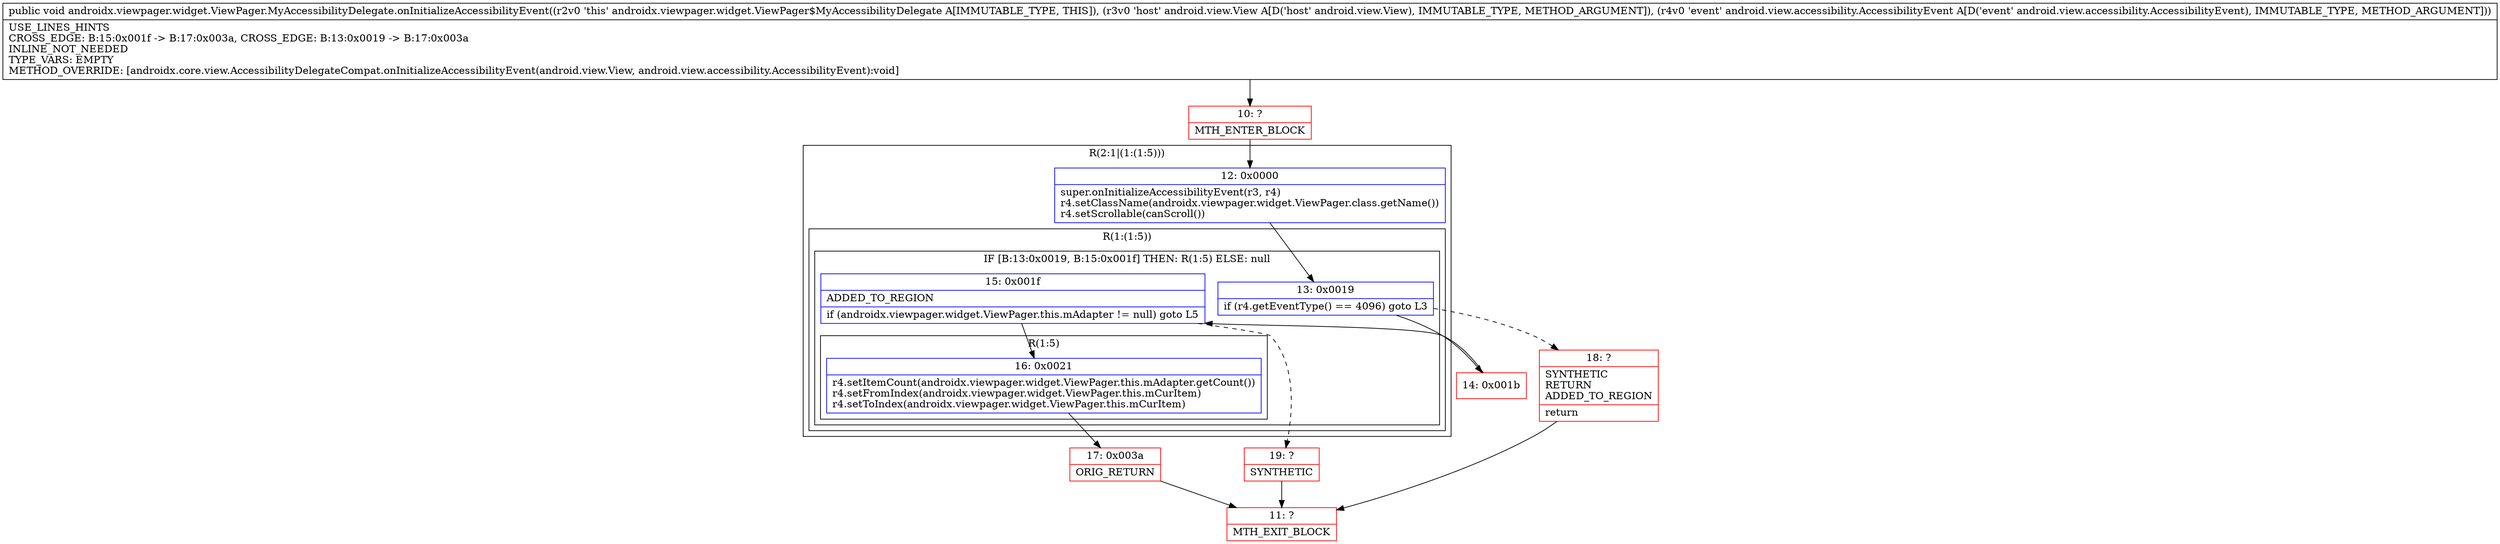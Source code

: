digraph "CFG forandroidx.viewpager.widget.ViewPager.MyAccessibilityDelegate.onInitializeAccessibilityEvent(Landroid\/view\/View;Landroid\/view\/accessibility\/AccessibilityEvent;)V" {
subgraph cluster_Region_1057988678 {
label = "R(2:1|(1:(1:5)))";
node [shape=record,color=blue];
Node_12 [shape=record,label="{12\:\ 0x0000|super.onInitializeAccessibilityEvent(r3, r4)\lr4.setClassName(androidx.viewpager.widget.ViewPager.class.getName())\lr4.setScrollable(canScroll())\l}"];
subgraph cluster_Region_1881448852 {
label = "R(1:(1:5))";
node [shape=record,color=blue];
subgraph cluster_IfRegion_1792263609 {
label = "IF [B:13:0x0019, B:15:0x001f] THEN: R(1:5) ELSE: null";
node [shape=record,color=blue];
Node_13 [shape=record,label="{13\:\ 0x0019|if (r4.getEventType() == 4096) goto L3\l}"];
Node_15 [shape=record,label="{15\:\ 0x001f|ADDED_TO_REGION\l|if (androidx.viewpager.widget.ViewPager.this.mAdapter != null) goto L5\l}"];
subgraph cluster_Region_1689215272 {
label = "R(1:5)";
node [shape=record,color=blue];
Node_16 [shape=record,label="{16\:\ 0x0021|r4.setItemCount(androidx.viewpager.widget.ViewPager.this.mAdapter.getCount())\lr4.setFromIndex(androidx.viewpager.widget.ViewPager.this.mCurItem)\lr4.setToIndex(androidx.viewpager.widget.ViewPager.this.mCurItem)\l}"];
}
}
}
}
Node_10 [shape=record,color=red,label="{10\:\ ?|MTH_ENTER_BLOCK\l}"];
Node_14 [shape=record,color=red,label="{14\:\ 0x001b}"];
Node_17 [shape=record,color=red,label="{17\:\ 0x003a|ORIG_RETURN\l}"];
Node_11 [shape=record,color=red,label="{11\:\ ?|MTH_EXIT_BLOCK\l}"];
Node_19 [shape=record,color=red,label="{19\:\ ?|SYNTHETIC\l}"];
Node_18 [shape=record,color=red,label="{18\:\ ?|SYNTHETIC\lRETURN\lADDED_TO_REGION\l|return\l}"];
MethodNode[shape=record,label="{public void androidx.viewpager.widget.ViewPager.MyAccessibilityDelegate.onInitializeAccessibilityEvent((r2v0 'this' androidx.viewpager.widget.ViewPager$MyAccessibilityDelegate A[IMMUTABLE_TYPE, THIS]), (r3v0 'host' android.view.View A[D('host' android.view.View), IMMUTABLE_TYPE, METHOD_ARGUMENT]), (r4v0 'event' android.view.accessibility.AccessibilityEvent A[D('event' android.view.accessibility.AccessibilityEvent), IMMUTABLE_TYPE, METHOD_ARGUMENT]))  | USE_LINES_HINTS\lCROSS_EDGE: B:15:0x001f \-\> B:17:0x003a, CROSS_EDGE: B:13:0x0019 \-\> B:17:0x003a\lINLINE_NOT_NEEDED\lTYPE_VARS: EMPTY\lMETHOD_OVERRIDE: [androidx.core.view.AccessibilityDelegateCompat.onInitializeAccessibilityEvent(android.view.View, android.view.accessibility.AccessibilityEvent):void]\l}"];
MethodNode -> Node_10;Node_12 -> Node_13;
Node_13 -> Node_14;
Node_13 -> Node_18[style=dashed];
Node_15 -> Node_16;
Node_15 -> Node_19[style=dashed];
Node_16 -> Node_17;
Node_10 -> Node_12;
Node_14 -> Node_15;
Node_17 -> Node_11;
Node_19 -> Node_11;
Node_18 -> Node_11;
}


